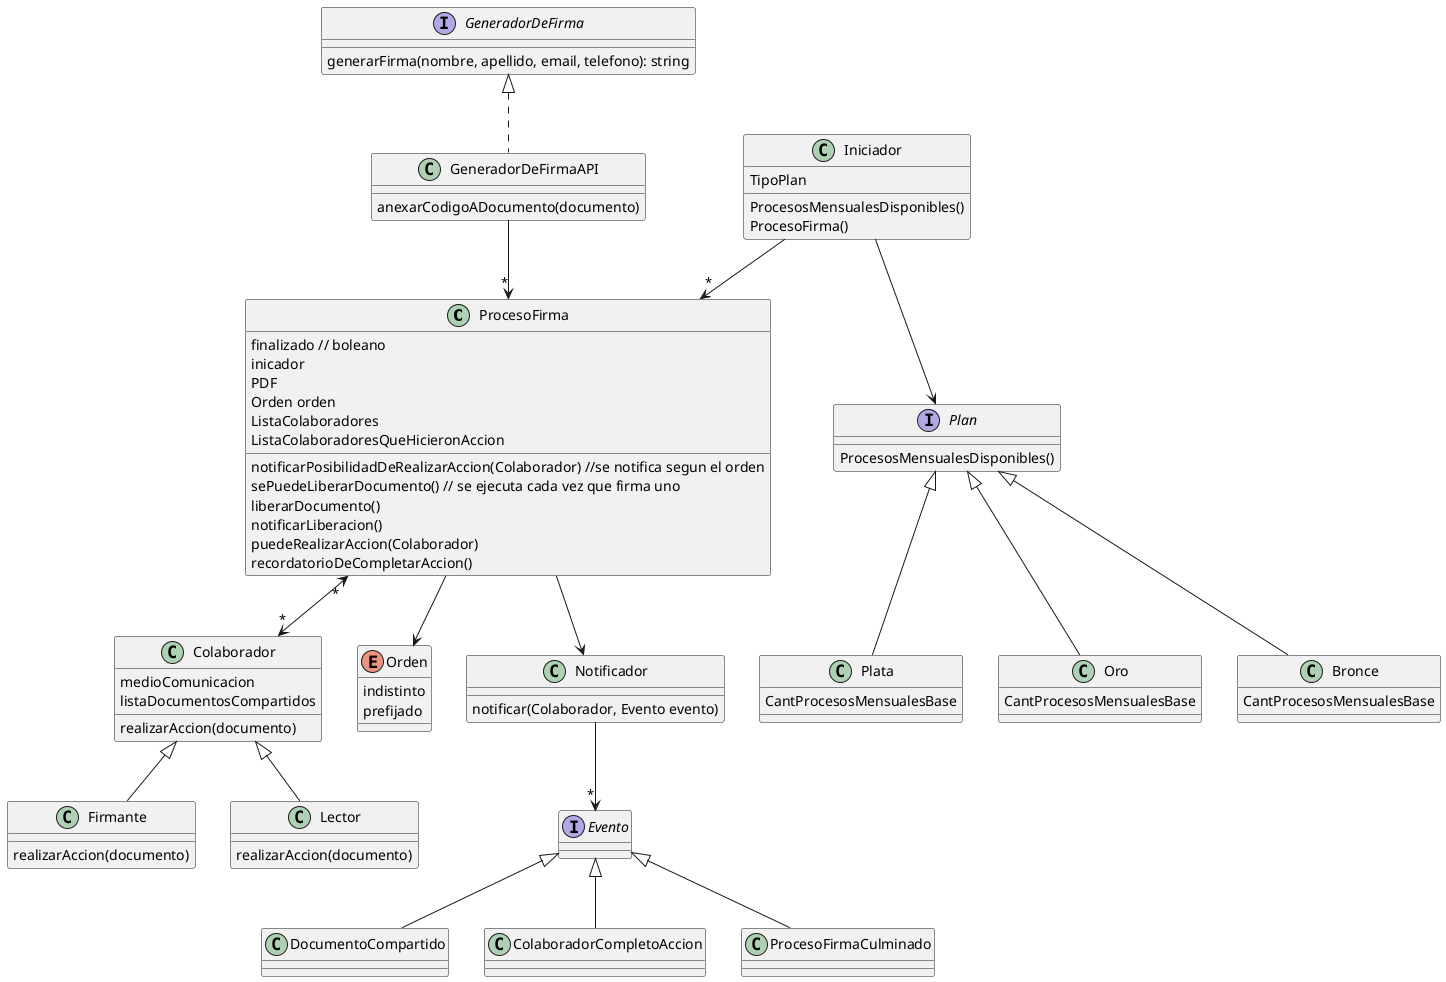 @startuml

ProcesoFirma "*"<-->"*" Colaborador
ProcesoFirma --> Orden

class ProcesoFirma{
finalizado // boleano
inicador
PDF
Orden orden
ListaColaboradores
ListaColaboradoresQueHicieronAccion
notificarPosibilidadDeRealizarAccion(Colaborador) //se notifica segun el orden
sePuedeLiberarDocumento() // se ejecuta cada vez que firma uno
liberarDocumento()
notificarLiberacion()
puedeRealizarAccion(Colaborador)
recordatorioDeCompletarAccion()
}

enum Orden{
indistinto
prefijado
}

Colaborador <|-- Firmante
Colaborador <|-- Lector

class Colaborador{
medioComunicacion
listaDocumentosCompartidos
realizarAccion(documento)
}

class Firmante{
realizarAccion(documento)
}

class Lector{
realizarAccion(documento)
}

GeneradorDeFirma <|..GeneradorDeFirmaAPI
GeneradorDeFirmaAPI -->"*" ProcesoFirma

class GeneradorDeFirmaAPI{
anexarCodigoADocumento(documento)
}

interface GeneradorDeFirma{
generarFirma(nombre, apellido, email, telefono): string
}

ProcesoFirma --> Notificador
Notificador -->"*" Evento
class Notificador{
notificar(Colaborador, Evento evento)
}

interface Evento{}

Evento <|-- DocumentoCompartido
Evento <|-- ColaboradorCompletoAccion
Evento <|-- ProcesoFirmaCulminado

class DocumentoCompartido{}

class ColaboradorCompletoAccion{}

class ProcesoFirmaCulminado{}

Iniciador -->"*" ProcesoFirma

class Iniciador{
TipoPlan
ProcesosMensualesDisponibles()
ProcesoFirma()
}

Plan <|-- Plata
Plan <|-- Oro
Plan <|-- Bronce

Iniciador --> Plan
interface Plan{
ProcesosMensualesDisponibles()
}

class Plata{
CantProcesosMensualesBase
}
class Oro{
CantProcesosMensualesBase
}
class Bronce{
CantProcesosMensualesBase
}



@enduml